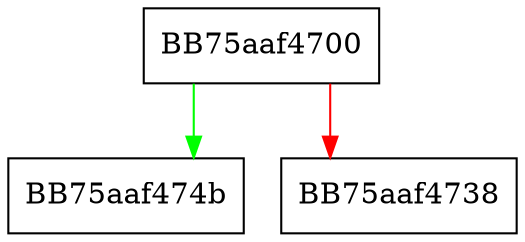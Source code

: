 digraph lua_mp_changedetectionname {
  node [shape="box"];
  graph [splines=ortho];
  BB75aaf4700 -> BB75aaf474b [color="green"];
  BB75aaf4700 -> BB75aaf4738 [color="red"];
}